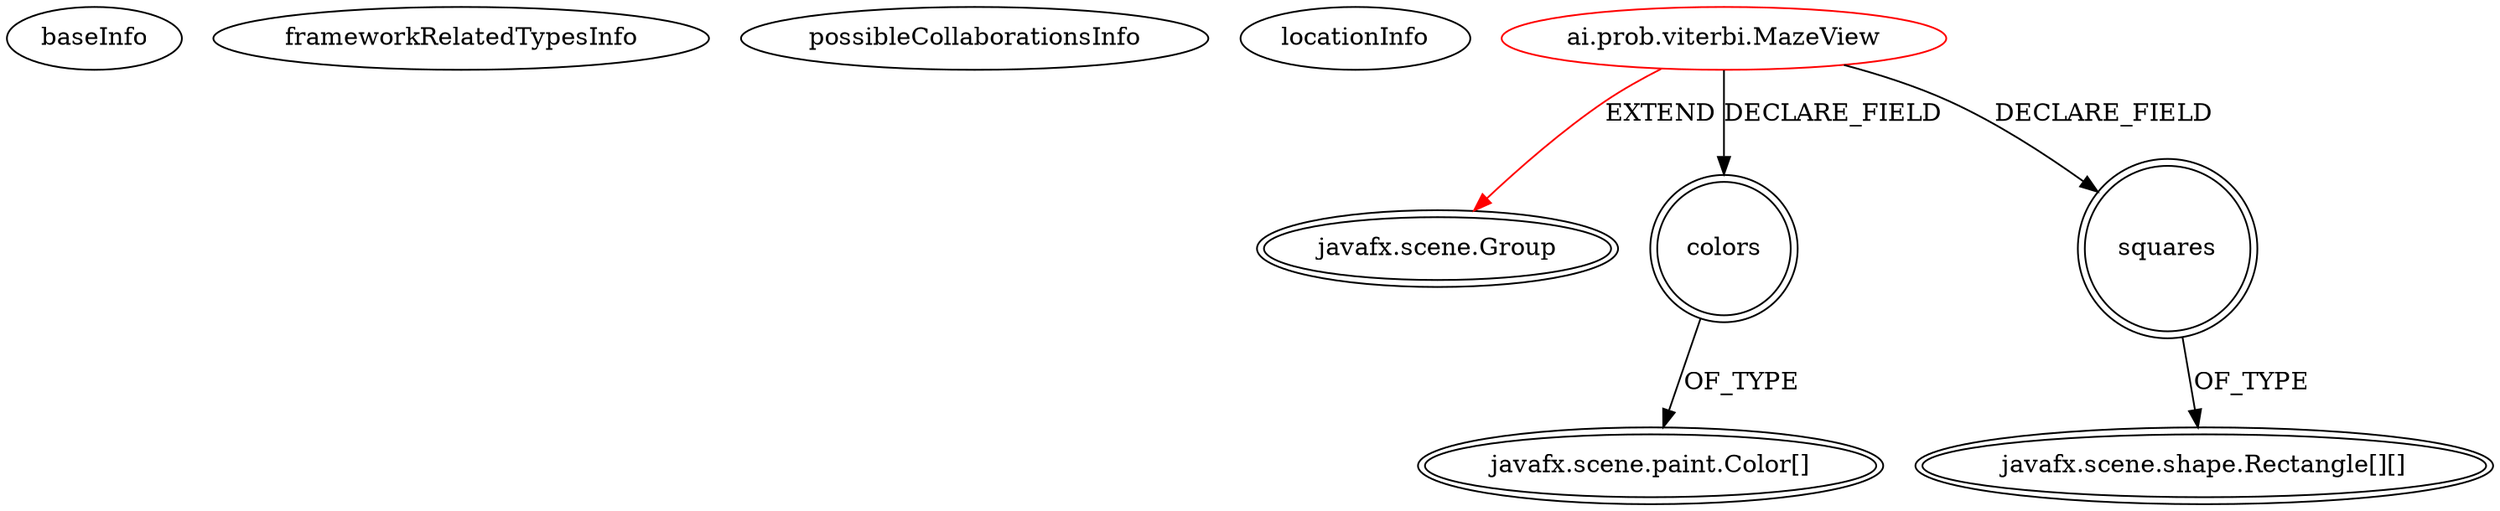 digraph {
baseInfo[graphId=3435,category="extension_graph",isAnonymous=false,possibleRelation=false]
frameworkRelatedTypesInfo[0="javafx.scene.Group"]
possibleCollaborationsInfo[]
locationInfo[projectName="kcy1860-viterbi",filePath="/kcy1860-viterbi/viterbi-master/src/ai/prob/viterbi/MazeView.java",contextSignature="MazeView",graphId="3435"]
0[label="ai.prob.viterbi.MazeView",vertexType="ROOT_CLIENT_CLASS_DECLARATION",isFrameworkType=false,color=red]
1[label="javafx.scene.Group",vertexType="FRAMEWORK_CLASS_TYPE",isFrameworkType=true,peripheries=2]
2[label="colors",vertexType="FIELD_DECLARATION",isFrameworkType=true,peripheries=2,shape=circle]
3[label="javafx.scene.paint.Color[]",vertexType="FRAMEWORK_CLASS_TYPE",isFrameworkType=true,peripheries=2]
4[label="squares",vertexType="FIELD_DECLARATION",isFrameworkType=true,peripheries=2,shape=circle]
5[label="javafx.scene.shape.Rectangle[][]",vertexType="FRAMEWORK_CLASS_TYPE",isFrameworkType=true,peripheries=2]
0->1[label="EXTEND",color=red]
0->2[label="DECLARE_FIELD"]
2->3[label="OF_TYPE"]
0->4[label="DECLARE_FIELD"]
4->5[label="OF_TYPE"]
}
